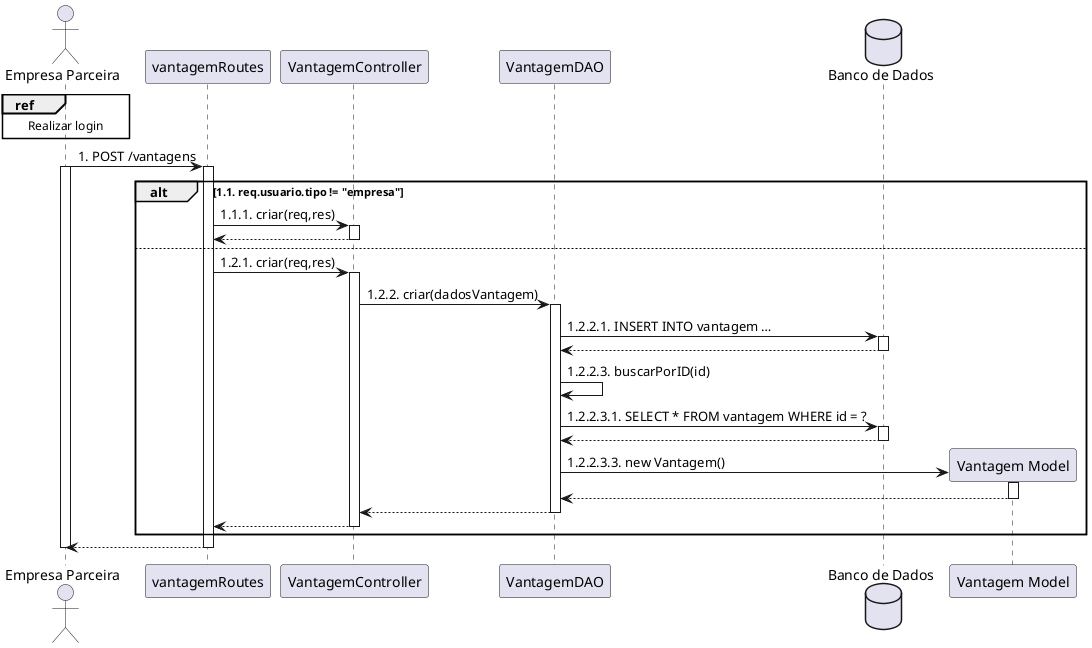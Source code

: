@startuml

actor "Empresa Parceira" as empresa
participant "vantagemRoutes" as rota
participant "VantagemController" as controller
participant "VantagemDAO" as dao
database "Banco de Dados" as bd

ref over empresa : Realizar login

empresa -> rota : 1. POST /vantagens
activate empresa 
activate rota 

alt 1.1. req.usuario.tipo != "empresa"
    rota -> controller : 1.1.1. criar(req,res)
    activate controller 
    controller --> rota 
    deactivate controller
else
    rota -> controller : 1.2.1. criar(req,res)
    activate controller 
    controller -> dao : 1.2.2. criar(dadosVantagem)
    activate dao 
        dao -> bd : 1.2.2.1. INSERT INTO vantagem …
        activate bd 
        bd  --> dao 
        deactivate bd

        dao -> dao : 1.2.2.3. buscarPorID(id)
            dao -> bd : 1.2.2.3.1. SELECT * FROM vantagem WHERE id = ?
            activate bd 
            bd  --> dao
            deactivate bd

            create "Vantagem Model" as model
            dao -> model : 1.2.2.3.3. new Vantagem()
            activate model 
            model --> dao
            deactivate model

        dao --> controller
    deactivate dao
    controller --> rota
    deactivate controller
end
rota --> empresa
deactivate rota
deactivate empresa

@enduml
